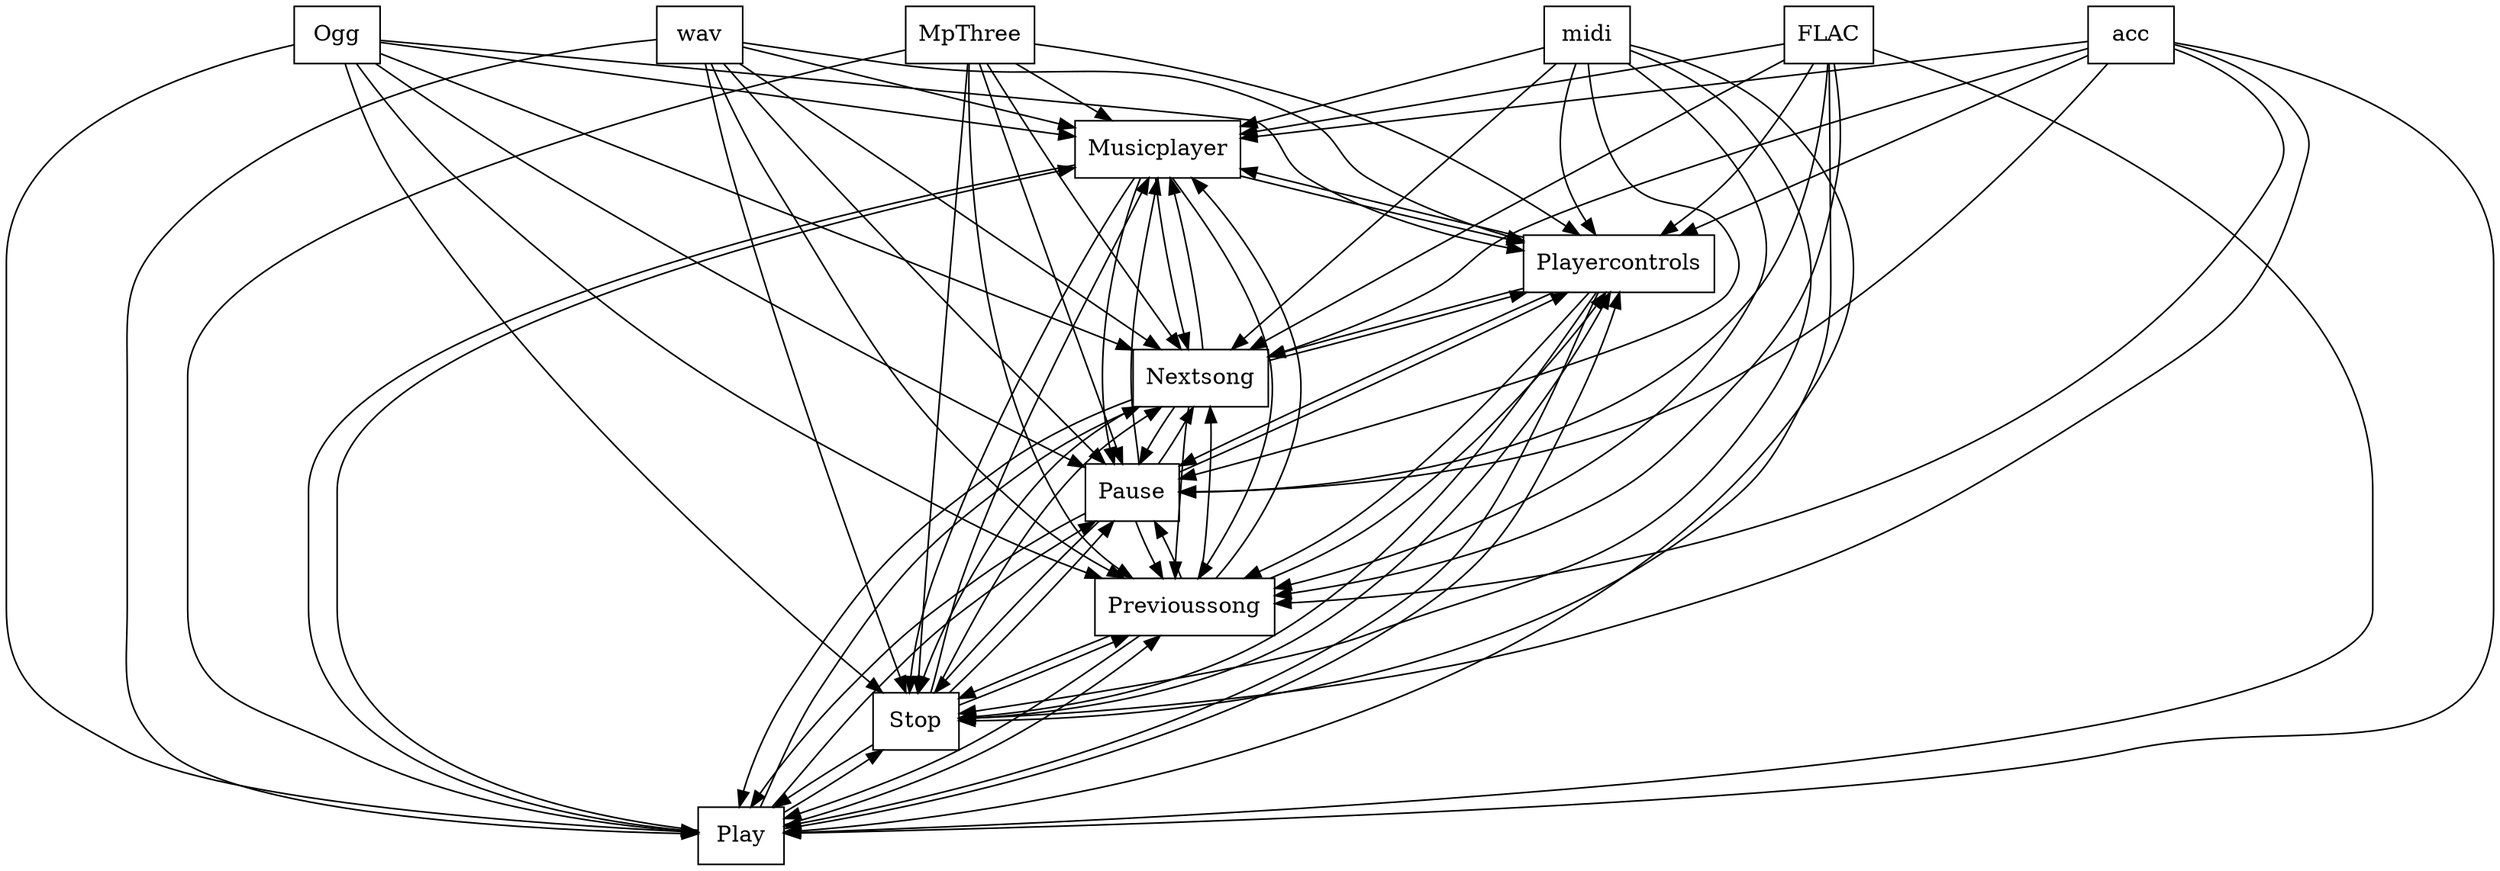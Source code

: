 digraph{
graph [rankdir=TB];
node [shape=box];
edge [arrowhead=normal];
0[label="Musicplayer",]
1[label="Ogg",]
2[label="Playercontrols",]
3[label="Play",]
4[label="wav",]
5[label="MpThree",]
6[label="acc",]
7[label="Stop",]
8[label="Previoussong",]
9[label="midi",]
10[label="FLAC",]
11[label="Pause",]
12[label="Nextsong",]
0->2[label="",]
0->3[label="",]
0->7[label="",]
0->8[label="",]
0->11[label="",]
0->12[label="",]
1->0[label="",]
1->2[label="",]
1->3[label="",]
1->7[label="",]
1->8[label="",]
1->11[label="",]
1->12[label="",]
2->0[label="",]
2->3[label="",]
2->7[label="",]
2->8[label="",]
2->11[label="",]
2->12[label="",]
3->0[label="",]
3->2[label="",]
3->7[label="",]
3->8[label="",]
3->11[label="",]
3->12[label="",]
4->0[label="",]
4->2[label="",]
4->3[label="",]
4->7[label="",]
4->8[label="",]
4->11[label="",]
4->12[label="",]
5->0[label="",]
5->2[label="",]
5->3[label="",]
5->7[label="",]
5->8[label="",]
5->11[label="",]
5->12[label="",]
6->0[label="",]
6->2[label="",]
6->3[label="",]
6->7[label="",]
6->8[label="",]
6->11[label="",]
6->12[label="",]
7->0[label="",]
7->2[label="",]
7->3[label="",]
7->8[label="",]
7->11[label="",]
7->12[label="",]
8->0[label="",]
8->2[label="",]
8->3[label="",]
8->7[label="",]
8->11[label="",]
8->12[label="",]
9->0[label="",]
9->2[label="",]
9->3[label="",]
9->7[label="",]
9->8[label="",]
9->11[label="",]
9->12[label="",]
10->0[label="",]
10->2[label="",]
10->3[label="",]
10->7[label="",]
10->8[label="",]
10->11[label="",]
10->12[label="",]
11->0[label="",]
11->2[label="",]
11->3[label="",]
11->7[label="",]
11->8[label="",]
11->12[label="",]
12->0[label="",]
12->2[label="",]
12->3[label="",]
12->7[label="",]
12->8[label="",]
12->11[label="",]
}
